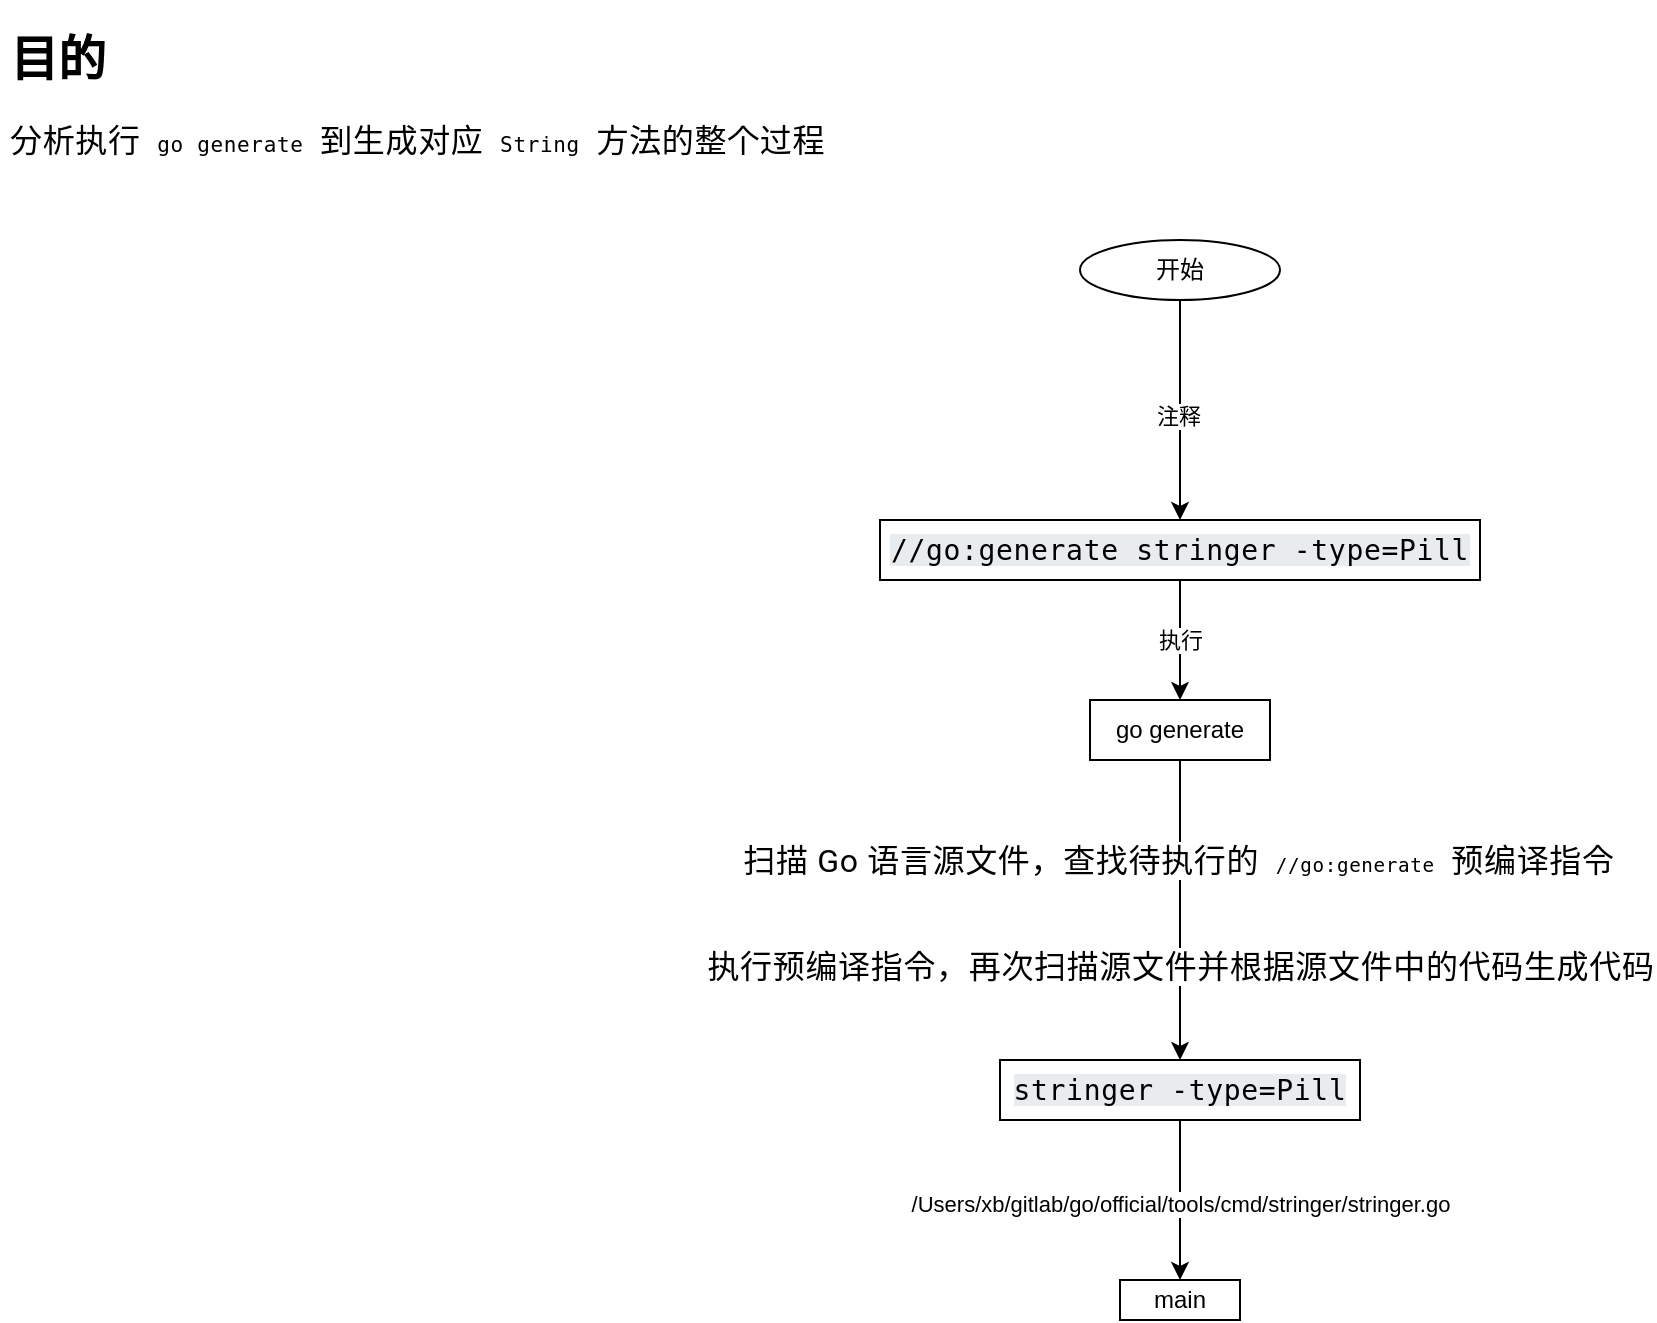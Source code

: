 <mxfile version="14.1.5" type="device"><diagram id="7W9slQ_E28HKxKnav1dJ" name="stringer"><mxGraphModel dx="1864" dy="925" grid="1" gridSize="10" guides="1" tooltips="1" connect="1" arrows="1" fold="1" page="1" pageScale="1" pageWidth="827" pageHeight="1169" math="0" shadow="0"><root><mxCell id="0"/><mxCell id="1" parent="0"/><mxCell id="3" style="edgeStyle=orthogonalEdgeStyle;rounded=0;orthogonalLoop=1;jettySize=auto;html=1;exitX=0.5;exitY=1;exitDx=0;exitDy=0;" parent="1" source="6" target="8" edge="1"><mxGeometry relative="1" as="geometry"/></mxCell><mxCell id="5" value="注释" style="edgeLabel;html=1;align=center;verticalAlign=middle;resizable=0;points=[];" parent="3" vertex="1" connectable="0"><mxGeometry x="0.054" y="-1" relative="1" as="geometry"><mxPoint as="offset"/></mxGeometry></mxCell><mxCell id="6" value="开始" style="ellipse;whiteSpace=wrap;html=1;" parent="1" vertex="1"><mxGeometry x="550" y="120" width="100" height="30" as="geometry"/></mxCell><mxCell id="7" value="执行" style="edgeStyle=orthogonalEdgeStyle;rounded=0;orthogonalLoop=1;jettySize=auto;html=1;exitX=0.5;exitY=1;exitDx=0;exitDy=0;" parent="1" source="8" target="11" edge="1"><mxGeometry relative="1" as="geometry"/></mxCell><mxCell id="8" value="&lt;span style=&quot;font-family: &amp;#34;roboto mono&amp;#34; , monospace ; font-size: 14px ; letter-spacing: 0.33px ; background-color: rgb(233 , 236 , 239)&quot;&gt;//go:generate stringer -type=Pill&lt;/span&gt;" style="whiteSpace=wrap;html=1;" parent="1" vertex="1"><mxGeometry x="450" y="260" width="300" height="30" as="geometry"/></mxCell><mxCell id="9" value="&lt;h1&gt;目的&lt;/h1&gt;&lt;p&gt;&lt;span style=&quot;font-family: &amp;#34;roboto&amp;#34; , sans-serif ; font-size: 16px ; letter-spacing: 0.33px ; background-color: rgb(255 , 255 , 255)&quot;&gt;分析执行&amp;nbsp;&lt;/span&gt;&lt;code style=&quot;font-family: &amp;#34;roboto mono&amp;#34; , monospace ; font-size: 0.875em ; box-sizing: inherit ; padding: 0px 0.25rem ; border-radius: 0.25rem ; letter-spacing: 0.33px&quot;&gt;go generate&lt;/code&gt;&lt;span style=&quot;font-family: &amp;#34;roboto&amp;#34; , sans-serif ; font-size: 16px ; letter-spacing: 0.33px ; background-color: rgb(255 , 255 , 255)&quot;&gt;&amp;nbsp;到生成对应&amp;nbsp;&lt;/span&gt;&lt;code style=&quot;font-family: &amp;#34;roboto mono&amp;#34; , monospace ; font-size: 0.875em ; box-sizing: inherit ; padding: 0px 0.25rem ; border-radius: 0.25rem ; letter-spacing: 0.33px&quot;&gt;String&lt;/code&gt;&lt;span style=&quot;font-family: &amp;#34;roboto&amp;#34; , sans-serif ; font-size: 16px ; letter-spacing: 0.33px ; background-color: rgb(255 , 255 , 255)&quot;&gt;&amp;nbsp;方法的整个过程&lt;/span&gt;&lt;br&gt;&lt;/p&gt;" style="text;html=1;strokeColor=none;fillColor=none;spacing=5;spacingTop=-20;whiteSpace=wrap;overflow=hidden;rounded=0;" parent="1" vertex="1"><mxGeometry x="10" y="10" width="430" height="100" as="geometry"/></mxCell><mxCell id="BGQ-WVA1CEsYi1chKuSt-12" style="edgeStyle=orthogonalEdgeStyle;rounded=0;orthogonalLoop=1;jettySize=auto;html=1;exitX=0.5;exitY=1;exitDx=0;exitDy=0;" edge="1" parent="1" source="11" target="BGQ-WVA1CEsYi1chKuSt-11"><mxGeometry relative="1" as="geometry"/></mxCell><mxCell id="BGQ-WVA1CEsYi1chKuSt-14" value="&lt;span style=&quot;color: rgba(0 , 0 , 0 , 0) ; font-family: monospace ; font-size: 0px ; background-color: rgb(248 , 249 , 250)&quot;&gt;%3CmxGraphModel%3E%3Croot%3E%3CmxCell%20id%3D%220%22%2F%3E%3CmxCell%20id%3D%221%22%20parent%3D%220%22%2F%3E%3CmxCell%20id%3D%222%22%20value%3D%22%26lt%3Bspan%20style%3D%26quot%3Bfont-family%3A%20%26amp%3B%2334%3Broboto%26amp%3B%2334%3B%20%2C%20sans-serif%20%3B%20font-size%3A%2016px%20%3B%20letter-spacing%3A%200.33px%20%3B%20text-align%3A%20left%26quot%3B%26gt%3B%E6%89%AB%E6%8F%8F%20Go%20%E8%AF%AD%E8%A8%80%E6%BA%90%E6%96%87%E4%BB%B6%EF%BC%8C%E6%9F%A5%E6%89%BE%E5%BE%85%E6%89%A7%E8%A1%8C%E7%9A%84%26amp%3Bnbsp%3B%26lt%3B%2Fspan%26gt%3B%26lt%3Bcode%20style%3D%26quot%3Bfont-family%3A%20%26amp%3B%2334%3Broboto%20mono%26amp%3B%2334%3B%20%2C%20monospace%20%3B%20font-size%3A%200.875em%20%3B%20box-sizing%3A%20inherit%20%3B%20padding%3A%200px%200.25rem%20%3B%20border-radius%3A%200.25rem%20%3B%20letter-spacing%3A%200.33px%20%3B%20text-align%3A%20left%26quot%3B%26gt%3B%2F%2Fgo%3Agenerate%26lt%3B%2Fcode%26gt%3B%26lt%3Bspan%20style%3D%26quot%3Bfont-family%3A%20%26amp%3B%2334%3Broboto%26amp%3B%2334%3B%20%2C%20sans-serif%20%3B%20font-size%3A%2016px%20%3B%20letter-spacing%3A%200.33px%20%3B%20text-align%3A%20left%26quot%3B%26gt%3B%26amp%3Bnbsp%3B%E9%A2%84%E7%BC%96%E8%AF%91%E6%8C%87%E4%BB%A4%26lt%3B%2Fspan%26gt%3B%22%20style%3D%22edgeLabel%3Bhtml%3D1%3Balign%3Dcenter%3BverticalAlign%3Dmiddle%3Bresizable%3D0%3Bpoints%3D%5B%5D%3B%22%20vertex%3D%221%22%20connectable%3D%220%22%20parent%3D%221%22%3E%3CmxGeometry%20x%3D%22540%22%20y%3D%22660%22%20as%3D%22geometry%22%2F%3E%3C%2FmxCell%3E%3C%2Froot%3E%3C%2FmxGraphModel%3E&lt;/span&gt;" style="edgeLabel;html=1;align=center;verticalAlign=middle;resizable=0;points=[];" vertex="1" connectable="0" parent="BGQ-WVA1CEsYi1chKuSt-12"><mxGeometry x="-0.325" y="-3" relative="1" as="geometry"><mxPoint as="offset"/></mxGeometry></mxCell><mxCell id="BGQ-WVA1CEsYi1chKuSt-15" value="&lt;span style=&quot;color: rgba(0 , 0 , 0 , 0) ; font-family: monospace ; font-size: 0px ; background-color: rgb(248 , 249 , 250)&quot;&gt;%3CmxGraphModel%3E%3Croot%3E%3CmxCell%20id%3D%220%22%2F%3E%3CmxCell%20id%3D%221%22%20parent%3D%220%22%2F%3E%3CmxCell%20id%3D%222%22%20value%3D%22%26lt%3Bspan%20style%3D%26quot%3Bfont-family%3A%20%26amp%3B%2334%3Broboto%26amp%3B%2334%3B%20%2C%20sans-serif%20%3B%20font-size%3A%2016px%20%3B%20letter-spacing%3A%200.33px%20%3B%20text-align%3A%20left%26quot%3B%26gt%3B%E6%89%AB%E6%8F%8F%20Go%20%E8%AF%AD%E8%A8%80%E6%BA%90%E6%96%87%E4%BB%B6%EF%BC%8C%E6%9F%A5%E6%89%BE%E5%BE%85%E6%89%A7%E8%A1%8C%E7%9A%84%26amp%3Bnbsp%3B%26lt%3B%2Fspan%26gt%3B%26lt%3Bcode%20style%3D%26quot%3Bfont-family%3A%20%26amp%3B%2334%3Broboto%20mono%26amp%3B%2334%3B%20%2C%20monospace%20%3B%20font-size%3A%200.875em%20%3B%20box-sizing%3A%20inherit%20%3B%20padding%3A%200px%200.25rem%20%3B%20border-radius%3A%200.25rem%20%3B%20letter-spacing%3A%200.33px%20%3B%20text-align%3A%20left%26quot%3B%26gt%3B%2F%2Fgo%3Agenerate%26lt%3B%2Fcode%26gt%3B%26lt%3Bspan%20style%3D%26quot%3Bfont-family%3A%20%26amp%3B%2334%3Broboto%26amp%3B%2334%3B%20%2C%20sans-serif%20%3B%20font-size%3A%2016px%20%3B%20letter-spacing%3A%200.33px%20%3B%20text-align%3A%20left%26quot%3B%26gt%3B%26amp%3Bnbsp%3B%E9%A2%84%E7%BC%96%E8%AF%91%E6%8C%87%E4%BB%A4%26lt%3B%2Fspan%26gt%3B%22%20style%3D%22edgeLabel%3Bhtml%3D1%3Balign%3Dcenter%3BverticalAlign%3Dmiddle%3Bresizable%3D0%3Bpoints%3D%5B%5D%3B%22%20vertex%3D%221%22%20connectable%3D%220%22%20parent%3D%221%22%3E%3CmxGeometry%20x%3D%22540%22%20y%3D%22660%22%20as%3D%22geometry%22%2F%3E%3C%2FmxCell%3E%3C%2Froot%3E%3C%2FmxGraphModel%3E&lt;/span&gt;" style="edgeLabel;html=1;align=center;verticalAlign=middle;resizable=0;points=[];" vertex="1" connectable="0" parent="BGQ-WVA1CEsYi1chKuSt-12"><mxGeometry x="-0.35" relative="1" as="geometry"><mxPoint as="offset"/></mxGeometry></mxCell><mxCell id="BGQ-WVA1CEsYi1chKuSt-16" value="&lt;span style=&quot;font-family: &amp;#34;roboto&amp;#34; , sans-serif ; font-size: 16px ; letter-spacing: 0.33px ; text-align: left&quot;&gt;扫描 Go 语言源文件，查找待执行的&amp;nbsp;&lt;/span&gt;&lt;code style=&quot;font-family: &amp;#34;roboto mono&amp;#34; , monospace ; font-size: 0.875em ; box-sizing: inherit ; padding: 0px 0.25rem ; border-radius: 0.25rem ; letter-spacing: 0.33px ; text-align: left&quot;&gt;//go:generate&lt;/code&gt;&lt;span style=&quot;font-family: &amp;#34;roboto&amp;#34; , sans-serif ; font-size: 16px ; letter-spacing: 0.33px ; text-align: left&quot;&gt;&amp;nbsp;预编译指令&lt;/span&gt;" style="edgeLabel;html=1;align=center;verticalAlign=middle;resizable=0;points=[];" vertex="1" connectable="0" parent="BGQ-WVA1CEsYi1chKuSt-12"><mxGeometry x="-0.175" y="-1" relative="1" as="geometry"><mxPoint y="-12" as="offset"/></mxGeometry></mxCell><mxCell id="BGQ-WVA1CEsYi1chKuSt-17" value="&lt;span style=&quot;font-family: &amp;#34;roboto&amp;#34; , sans-serif ; font-size: 16px ; letter-spacing: 0.33px ; text-align: left&quot;&gt;执行预编译指令，再次扫描源文件并根据源文件中的代码生成代码&lt;/span&gt;" style="edgeLabel;html=1;align=center;verticalAlign=middle;resizable=0;points=[];" vertex="1" connectable="0" parent="BGQ-WVA1CEsYi1chKuSt-12"><mxGeometry x="0.369" relative="1" as="geometry"><mxPoint as="offset"/></mxGeometry></mxCell><mxCell id="11" value="go generate" style="whiteSpace=wrap;html=1;" parent="1" vertex="1"><mxGeometry x="555" y="350" width="90" height="30" as="geometry"/></mxCell><mxCell id="BGQ-WVA1CEsYi1chKuSt-19" style="edgeStyle=orthogonalEdgeStyle;rounded=0;orthogonalLoop=1;jettySize=auto;html=1;exitX=0.5;exitY=1;exitDx=0;exitDy=0;entryX=0.5;entryY=0;entryDx=0;entryDy=0;" edge="1" parent="1" source="BGQ-WVA1CEsYi1chKuSt-11" target="BGQ-WVA1CEsYi1chKuSt-18"><mxGeometry relative="1" as="geometry"/></mxCell><mxCell id="BGQ-WVA1CEsYi1chKuSt-20" value="/Users/xb/gitlab/go/official/tools/cmd/stringer/stringer.go" style="edgeLabel;html=1;align=center;verticalAlign=middle;resizable=0;points=[];" vertex="1" connectable="0" parent="BGQ-WVA1CEsYi1chKuSt-19"><mxGeometry x="0.05" y="-1" relative="1" as="geometry"><mxPoint x="1" as="offset"/></mxGeometry></mxCell><mxCell id="BGQ-WVA1CEsYi1chKuSt-11" value="&lt;span style=&quot;font-family: &amp;#34;roboto mono&amp;#34; , monospace ; font-size: 14px ; letter-spacing: 0.33px ; background-color: rgb(233 , 236 , 239)&quot;&gt;stringer -type=Pill&lt;/span&gt;" style="whiteSpace=wrap;html=1;" vertex="1" parent="1"><mxGeometry x="510" y="530" width="180" height="30" as="geometry"/></mxCell><mxCell id="BGQ-WVA1CEsYi1chKuSt-18" value="main" style="whiteSpace=wrap;html=1;" vertex="1" parent="1"><mxGeometry x="570" y="640" width="60" height="20" as="geometry"/></mxCell></root></mxGraphModel></diagram></mxfile>